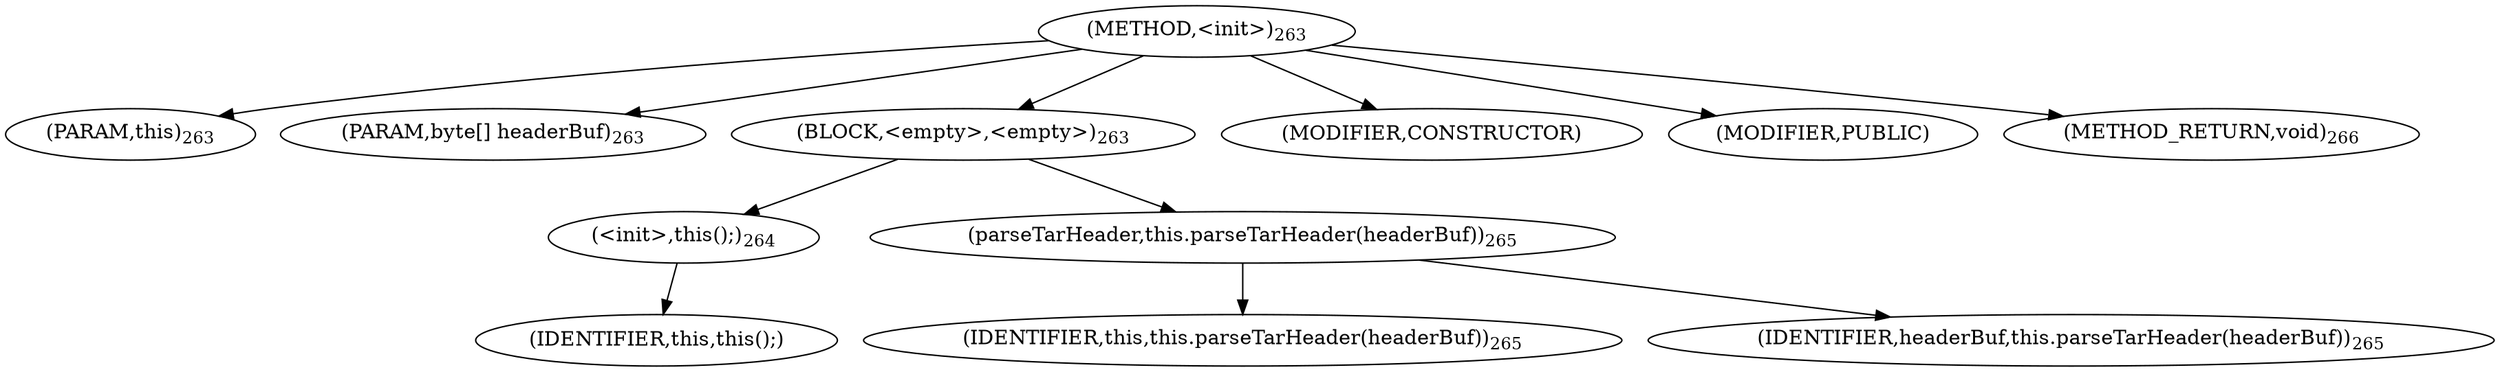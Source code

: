 digraph "&lt;init&gt;" {  
"617" [label = <(METHOD,&lt;init&gt;)<SUB>263</SUB>> ]
"51" [label = <(PARAM,this)<SUB>263</SUB>> ]
"618" [label = <(PARAM,byte[] headerBuf)<SUB>263</SUB>> ]
"619" [label = <(BLOCK,&lt;empty&gt;,&lt;empty&gt;)<SUB>263</SUB>> ]
"620" [label = <(&lt;init&gt;,this();)<SUB>264</SUB>> ]
"50" [label = <(IDENTIFIER,this,this();)> ]
"621" [label = <(parseTarHeader,this.parseTarHeader(headerBuf))<SUB>265</SUB>> ]
"52" [label = <(IDENTIFIER,this,this.parseTarHeader(headerBuf))<SUB>265</SUB>> ]
"622" [label = <(IDENTIFIER,headerBuf,this.parseTarHeader(headerBuf))<SUB>265</SUB>> ]
"623" [label = <(MODIFIER,CONSTRUCTOR)> ]
"624" [label = <(MODIFIER,PUBLIC)> ]
"625" [label = <(METHOD_RETURN,void)<SUB>266</SUB>> ]
  "617" -> "51" 
  "617" -> "618" 
  "617" -> "619" 
  "617" -> "623" 
  "617" -> "624" 
  "617" -> "625" 
  "619" -> "620" 
  "619" -> "621" 
  "620" -> "50" 
  "621" -> "52" 
  "621" -> "622" 
}
